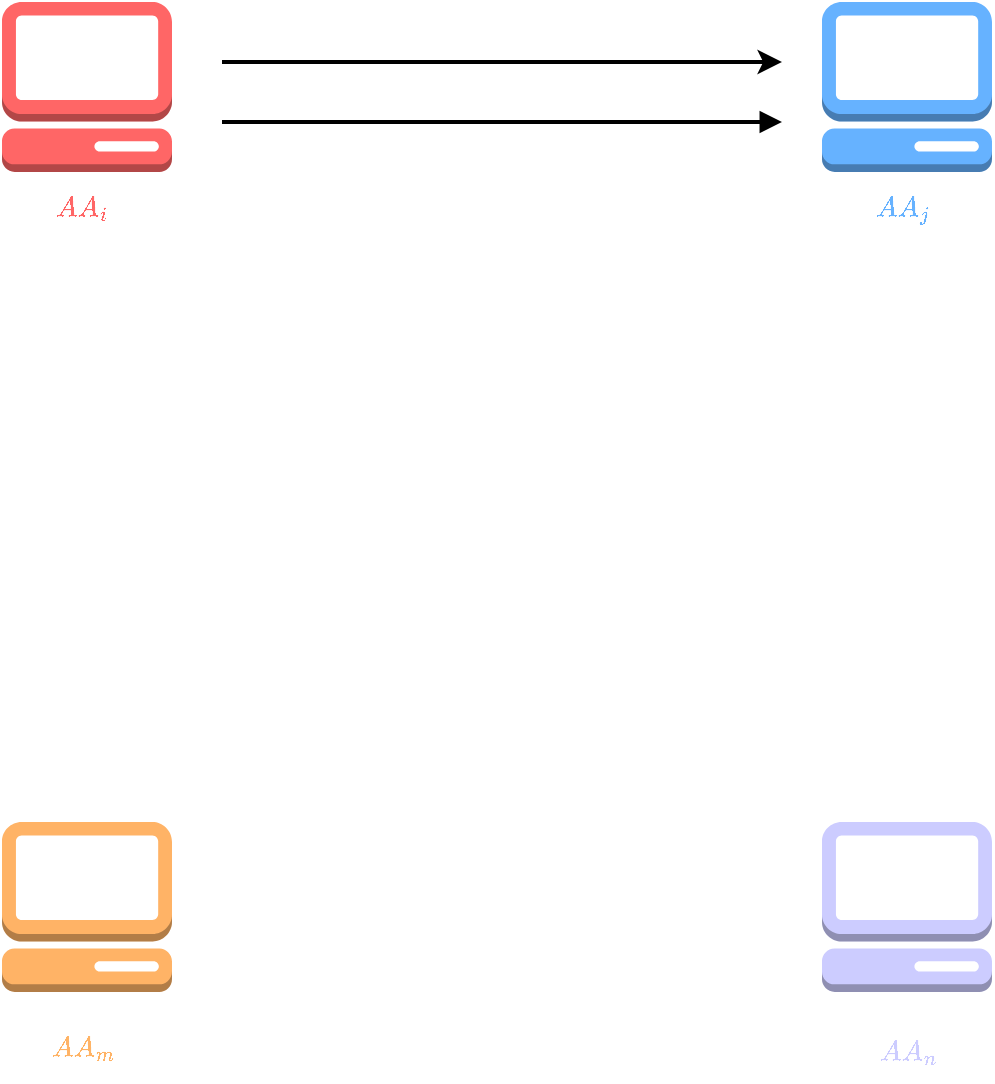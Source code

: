 <mxfile version="24.0.6" type="github">
  <diagram name="第 1 页" id="LsWW6O-D7fb_G-EvKzW0">
    <mxGraphModel dx="1434" dy="772" grid="1" gridSize="10" guides="1" tooltips="1" connect="1" arrows="1" fold="1" page="1" pageScale="1" pageWidth="827" pageHeight="1169" math="1" shadow="0">
      <root>
        <mxCell id="0" />
        <mxCell id="1" parent="0" />
        <mxCell id="9IdHVp8q6OA4bG9y2jCa-9" value="" style="outlineConnect=0;dashed=0;verticalLabelPosition=bottom;verticalAlign=top;align=center;html=1;shape=mxgraph.aws3.management_console;fillColor=#FF6666;spacing=2;strokeColor=#82b366;fontFamily=Helvetica;fontSize=13;" parent="1" vertex="1">
          <mxGeometry x="150" y="430" width="85" height="85" as="geometry" />
        </mxCell>
        <mxCell id="9IdHVp8q6OA4bG9y2jCa-10" value="" style="outlineConnect=0;dashed=0;verticalLabelPosition=bottom;verticalAlign=top;align=center;html=1;shape=mxgraph.aws3.management_console;fillColor=#FFB366;spacing=2;strokeColor=#d79b00;fontFamily=Helvetica;fontSize=13;" parent="1" vertex="1">
          <mxGeometry x="150" y="840" width="85" height="85" as="geometry" />
        </mxCell>
        <mxCell id="9IdHVp8q6OA4bG9y2jCa-11" value="" style="outlineConnect=0;dashed=0;verticalLabelPosition=bottom;verticalAlign=top;align=center;html=1;shape=mxgraph.aws3.management_console;fillColor=#CCCCFF;spacing=2;strokeColor=#9673a6;fontFamily=Helvetica;fontSize=13;" parent="1" vertex="1">
          <mxGeometry x="560" y="840" width="85" height="85" as="geometry" />
        </mxCell>
        <mxCell id="9IdHVp8q6OA4bG9y2jCa-12" value="" style="outlineConnect=0;dashed=0;verticalLabelPosition=bottom;verticalAlign=top;align=center;html=1;shape=mxgraph.aws3.management_console;fillColor=#66B2FF;spacing=2;strokeColor=#6c8ebf;fontFamily=Helvetica;fontSize=13;" parent="1" vertex="1">
          <mxGeometry x="560" y="430" width="85" height="85" as="geometry" />
        </mxCell>
        <mxCell id="9IdHVp8q6OA4bG9y2jCa-15" value="" style="endArrow=classic;html=1;rounded=0;strokeWidth=2;" parent="1" edge="1">
          <mxGeometry width="50" height="50" relative="1" as="geometry">
            <mxPoint x="260" y="460" as="sourcePoint" />
            <mxPoint x="540" y="460" as="targetPoint" />
          </mxGeometry>
        </mxCell>
        <mxCell id="9IdHVp8q6OA4bG9y2jCa-17" value="" style="edgeStyle=orthogonalEdgeStyle;html=1;endArrow=block;elbow=vertical;startArrow=none;endFill=1;strokeColor=#000000;rounded=0;strokeWidth=2;" parent="1" edge="1">
          <mxGeometry width="100" relative="1" as="geometry">
            <mxPoint x="260" y="490" as="sourcePoint" />
            <mxPoint x="540" y="490" as="targetPoint" />
          </mxGeometry>
        </mxCell>
        <mxCell id="9IdHVp8q6OA4bG9y2jCa-18" value="&lt;font color=&quot;#ff6666&quot;&gt;$$AA_i$$&lt;/font&gt;" style="text;html=1;align=center;verticalAlign=middle;resizable=0;points=[];autosize=1;strokeColor=none;fillColor=none;" parent="1" vertex="1">
          <mxGeometry x="150" y="518" width="80" height="30" as="geometry" />
        </mxCell>
        <mxCell id="9IdHVp8q6OA4bG9y2jCa-19" value="&lt;font color=&quot;#66b2ff&quot;&gt;$$AA_j$$&lt;/font&gt;" style="text;html=1;align=center;verticalAlign=middle;resizable=0;points=[];autosize=1;strokeColor=none;fillColor=none;" parent="1" vertex="1">
          <mxGeometry x="560" y="518" width="80" height="30" as="geometry" />
        </mxCell>
        <mxCell id="9IdHVp8q6OA4bG9y2jCa-21" value="&lt;font color=&quot;#ccccff&quot;&gt;$$AA_n$$&lt;/font&gt;" style="text;html=1;align=center;verticalAlign=middle;resizable=0;points=[];autosize=1;strokeColor=none;fillColor=none;" parent="1" vertex="1">
          <mxGeometry x="562.5" y="940" width="80" height="30" as="geometry" />
        </mxCell>
        <mxCell id="9IdHVp8q6OA4bG9y2jCa-23" value="&lt;font color=&quot;#ffb366&quot;&gt;$$AA_m$$&lt;/font&gt;" style="text;html=1;align=center;verticalAlign=middle;resizable=0;points=[];autosize=1;strokeColor=none;fillColor=none;" parent="1" vertex="1">
          <mxGeometry x="150" y="938" width="80" height="30" as="geometry" />
        </mxCell>
      </root>
    </mxGraphModel>
  </diagram>
</mxfile>
